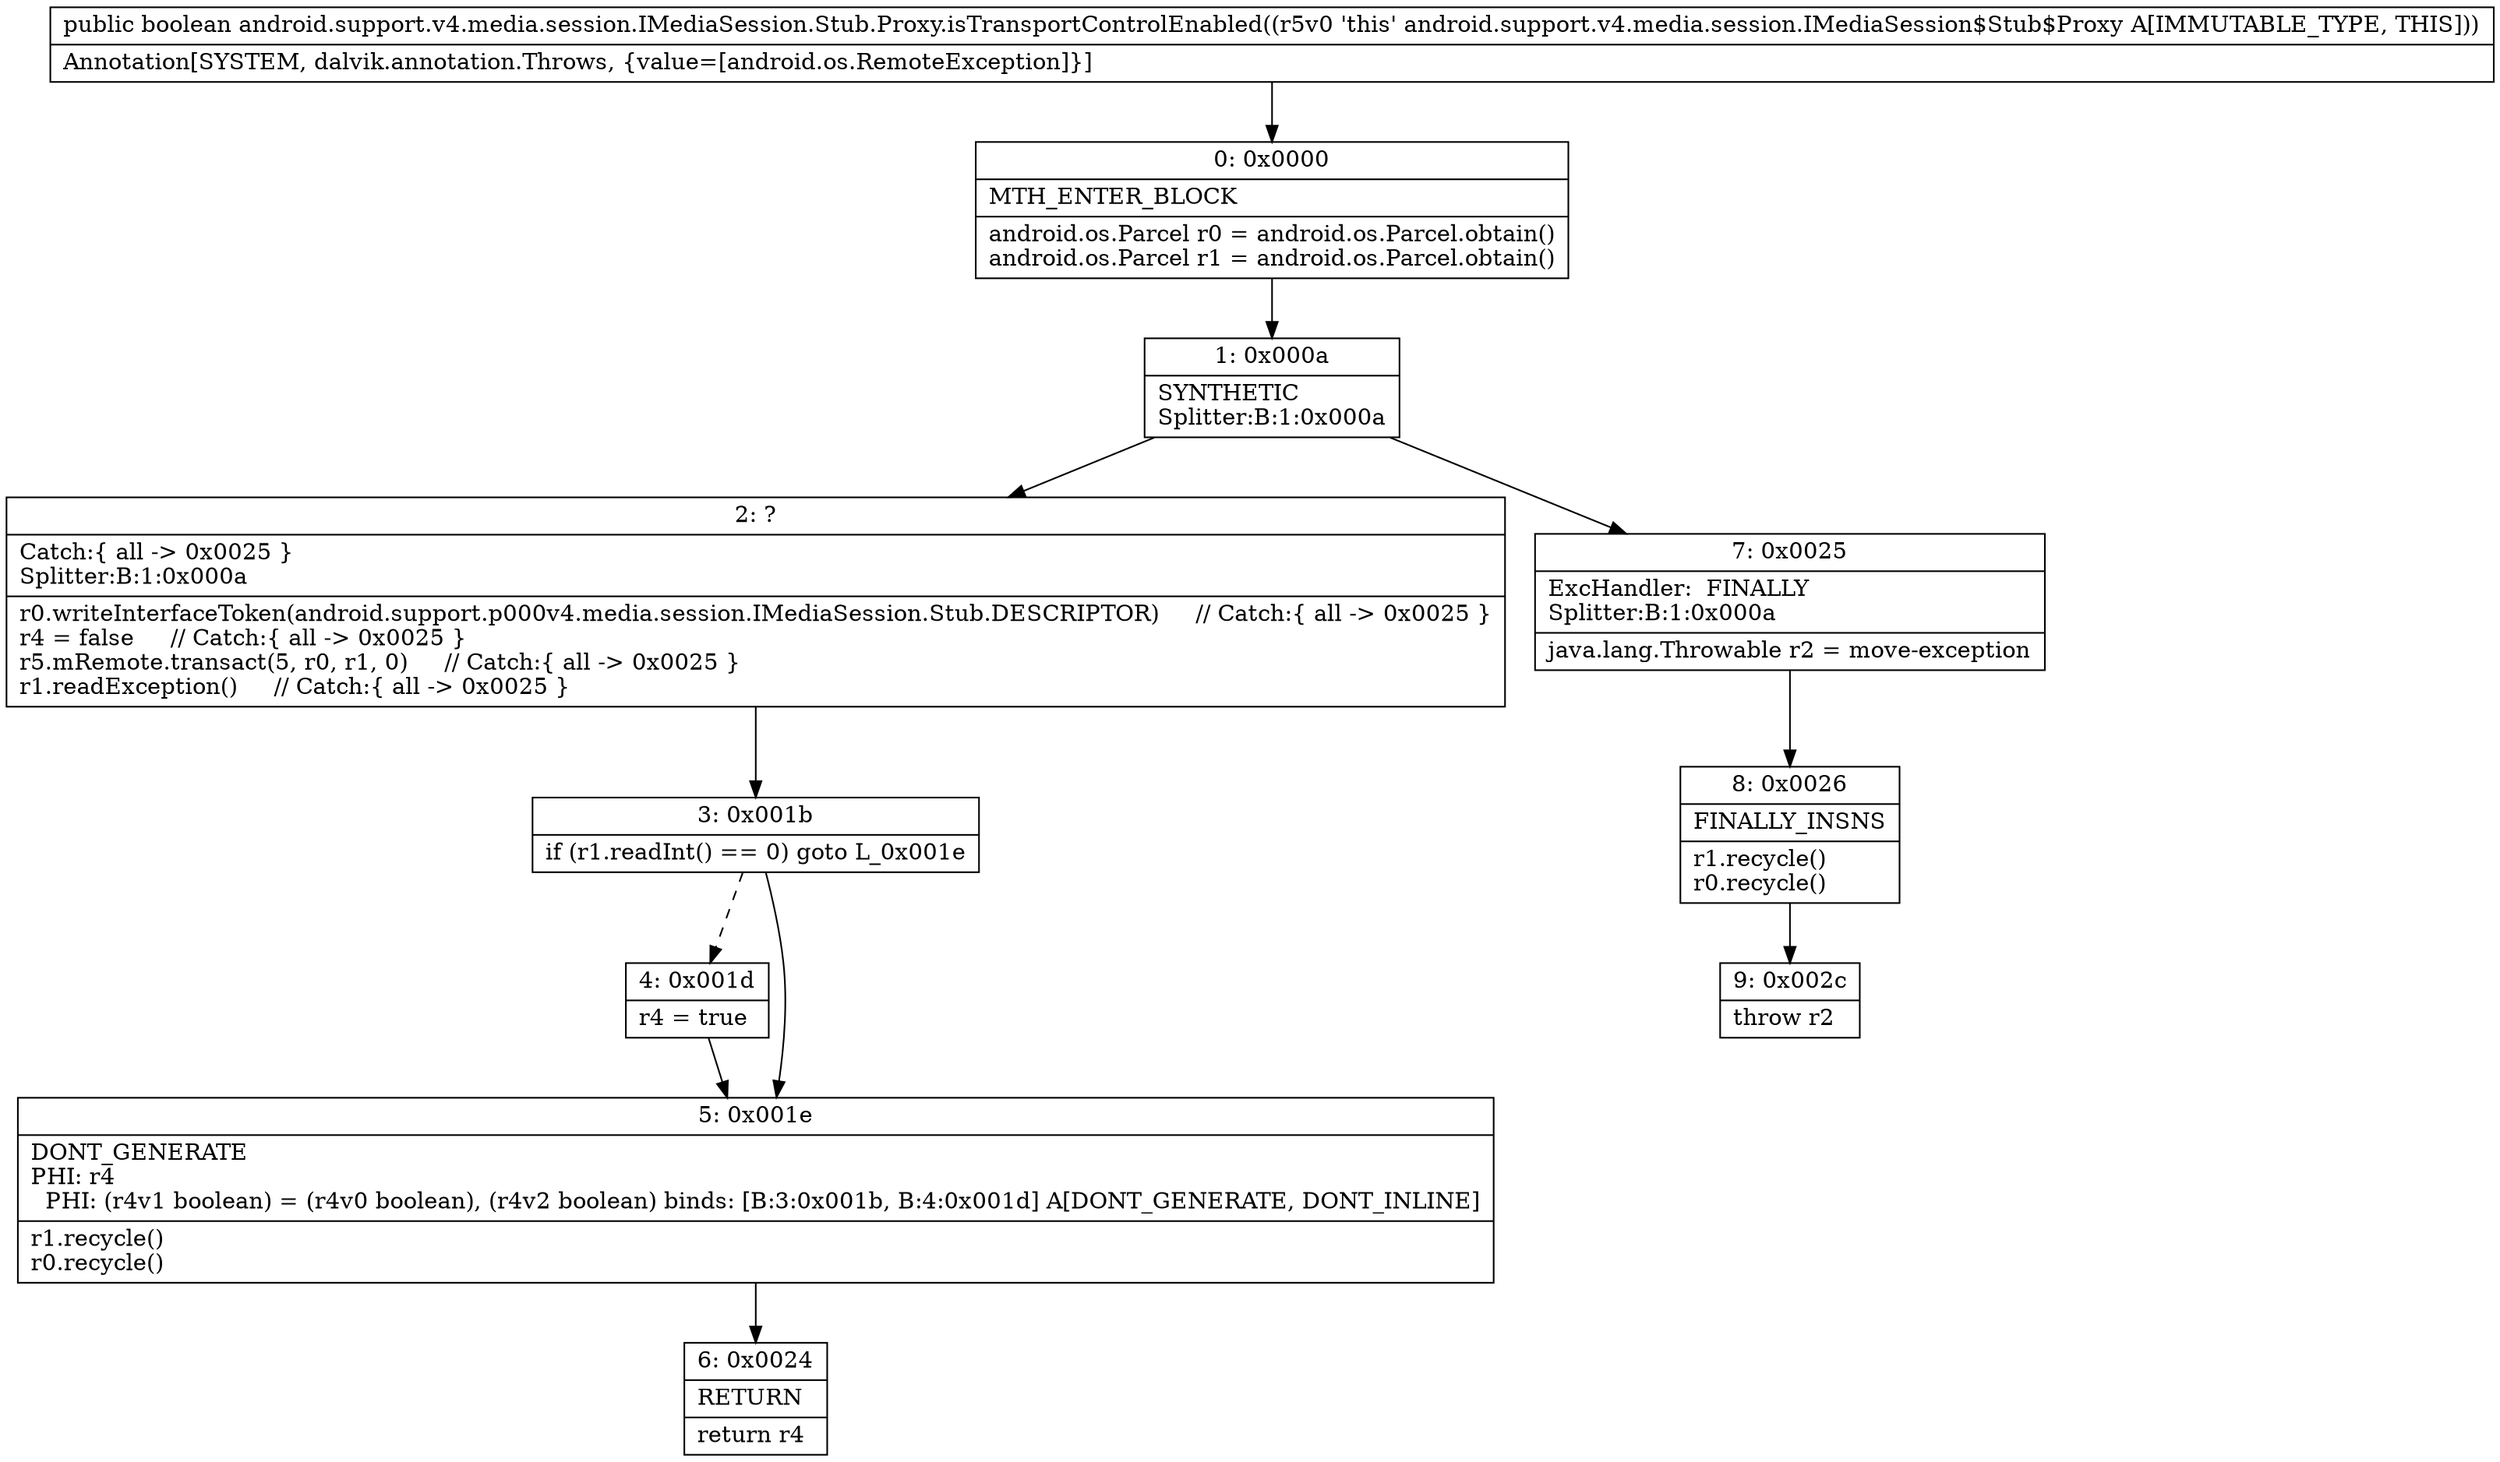 digraph "CFG forandroid.support.v4.media.session.IMediaSession.Stub.Proxy.isTransportControlEnabled()Z" {
Node_0 [shape=record,label="{0\:\ 0x0000|MTH_ENTER_BLOCK\l|android.os.Parcel r0 = android.os.Parcel.obtain()\landroid.os.Parcel r1 = android.os.Parcel.obtain()\l}"];
Node_1 [shape=record,label="{1\:\ 0x000a|SYNTHETIC\lSplitter:B:1:0x000a\l}"];
Node_2 [shape=record,label="{2\:\ ?|Catch:\{ all \-\> 0x0025 \}\lSplitter:B:1:0x000a\l|r0.writeInterfaceToken(android.support.p000v4.media.session.IMediaSession.Stub.DESCRIPTOR)     \/\/ Catch:\{ all \-\> 0x0025 \}\lr4 = false     \/\/ Catch:\{ all \-\> 0x0025 \}\lr5.mRemote.transact(5, r0, r1, 0)     \/\/ Catch:\{ all \-\> 0x0025 \}\lr1.readException()     \/\/ Catch:\{ all \-\> 0x0025 \}\l}"];
Node_3 [shape=record,label="{3\:\ 0x001b|if (r1.readInt() == 0) goto L_0x001e\l}"];
Node_4 [shape=record,label="{4\:\ 0x001d|r4 = true\l}"];
Node_5 [shape=record,label="{5\:\ 0x001e|DONT_GENERATE\lPHI: r4 \l  PHI: (r4v1 boolean) = (r4v0 boolean), (r4v2 boolean) binds: [B:3:0x001b, B:4:0x001d] A[DONT_GENERATE, DONT_INLINE]\l|r1.recycle()\lr0.recycle()\l}"];
Node_6 [shape=record,label="{6\:\ 0x0024|RETURN\l|return r4\l}"];
Node_7 [shape=record,label="{7\:\ 0x0025|ExcHandler:  FINALLY\lSplitter:B:1:0x000a\l|java.lang.Throwable r2 = move\-exception\l}"];
Node_8 [shape=record,label="{8\:\ 0x0026|FINALLY_INSNS\l|r1.recycle()\lr0.recycle()\l}"];
Node_9 [shape=record,label="{9\:\ 0x002c|throw r2\l}"];
MethodNode[shape=record,label="{public boolean android.support.v4.media.session.IMediaSession.Stub.Proxy.isTransportControlEnabled((r5v0 'this' android.support.v4.media.session.IMediaSession$Stub$Proxy A[IMMUTABLE_TYPE, THIS]))  | Annotation[SYSTEM, dalvik.annotation.Throws, \{value=[android.os.RemoteException]\}]\l}"];
MethodNode -> Node_0;
Node_0 -> Node_1;
Node_1 -> Node_2;
Node_1 -> Node_7;
Node_2 -> Node_3;
Node_3 -> Node_4[style=dashed];
Node_3 -> Node_5;
Node_4 -> Node_5;
Node_5 -> Node_6;
Node_7 -> Node_8;
Node_8 -> Node_9;
}

